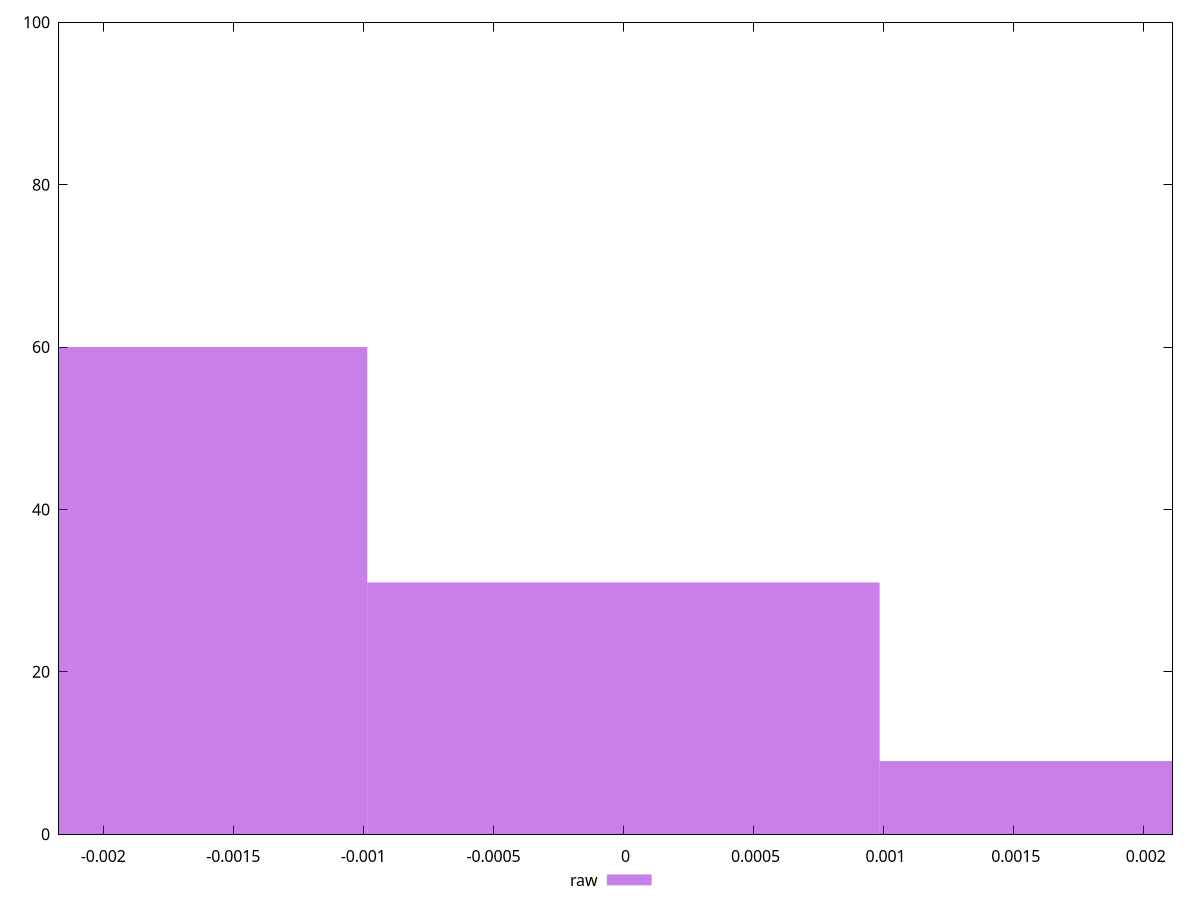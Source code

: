 reset

$raw <<EOF
0 31
-0.001969174973792813 60
0.001969174973792813 9
EOF

set key outside below
set boxwidth 0.001969174973792813
set xrange [-0.0021697083777997388:0.002110417215445718]
set yrange [0:100]
set trange [0:100]
set style fill transparent solid 0.5 noborder
set terminal svg size 640, 490 enhanced background rgb 'white'
set output "report_00008_2021-01-22T20:58:29.167/meta/score-difference/samples/pages+cached+noadtech/raw/histogram.svg"

plot $raw title "raw" with boxes

reset
